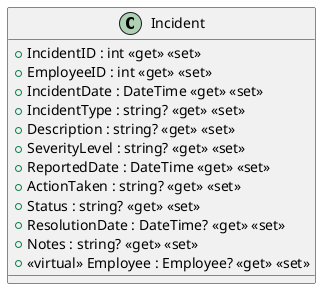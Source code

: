 @startuml
class Incident {
    + IncidentID : int <<get>> <<set>>
    + EmployeeID : int <<get>> <<set>>
    + IncidentDate : DateTime <<get>> <<set>>
    + IncidentType : string? <<get>> <<set>>
    + Description : string? <<get>> <<set>>
    + SeverityLevel : string? <<get>> <<set>>
    + ReportedDate : DateTime <<get>> <<set>>
    + ActionTaken : string? <<get>> <<set>>
    + Status : string? <<get>> <<set>>
    + ResolutionDate : DateTime? <<get>> <<set>>
    + Notes : string? <<get>> <<set>>
    + <<virtual>> Employee : Employee? <<get>> <<set>>
}
@enduml
